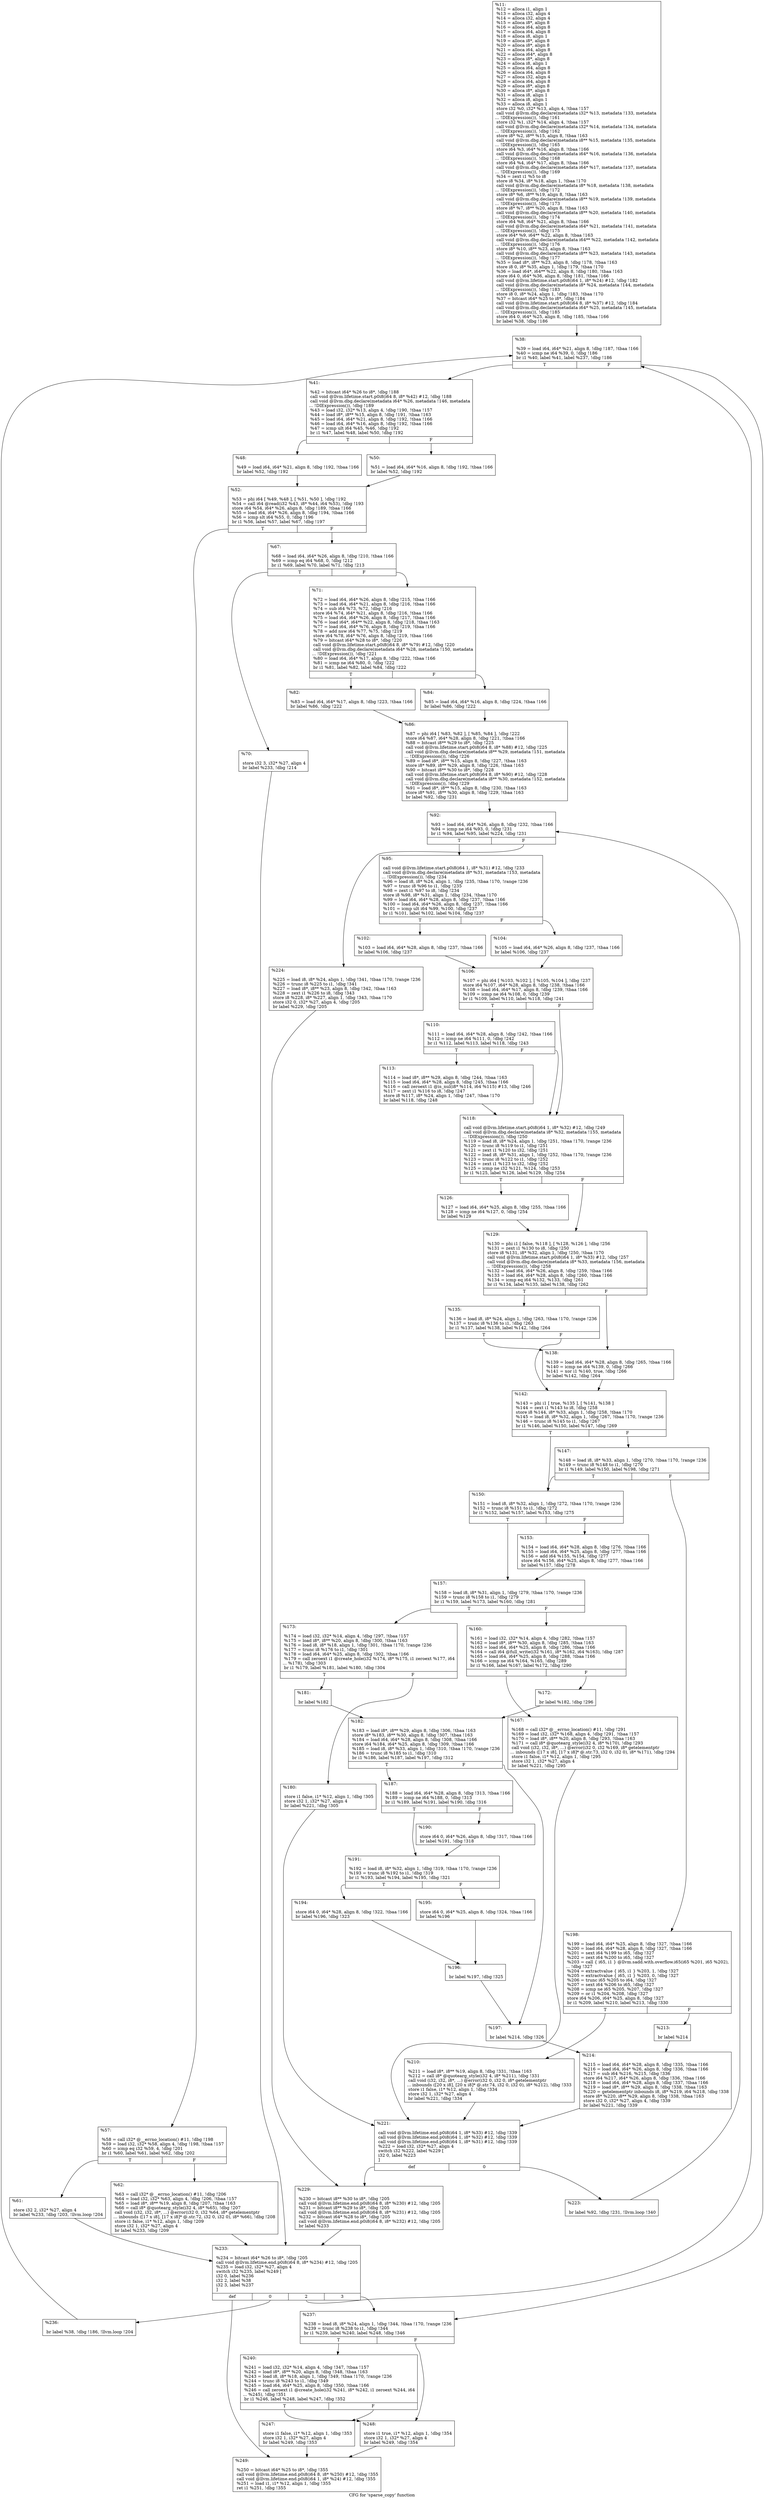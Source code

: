 digraph "CFG for 'sparse_copy' function" {
	label="CFG for 'sparse_copy' function";

	Node0x26658b0 [shape=record,label="{%11:\l  %12 = alloca i1, align 1\l  %13 = alloca i32, align 4\l  %14 = alloca i32, align 4\l  %15 = alloca i8*, align 8\l  %16 = alloca i64, align 8\l  %17 = alloca i64, align 8\l  %18 = alloca i8, align 1\l  %19 = alloca i8*, align 8\l  %20 = alloca i8*, align 8\l  %21 = alloca i64, align 8\l  %22 = alloca i64*, align 8\l  %23 = alloca i8*, align 8\l  %24 = alloca i8, align 1\l  %25 = alloca i64, align 8\l  %26 = alloca i64, align 8\l  %27 = alloca i32, align 4\l  %28 = alloca i64, align 8\l  %29 = alloca i8*, align 8\l  %30 = alloca i8*, align 8\l  %31 = alloca i8, align 1\l  %32 = alloca i8, align 1\l  %33 = alloca i8, align 1\l  store i32 %0, i32* %13, align 4, !tbaa !157\l  call void @llvm.dbg.declare(metadata i32* %13, metadata !133, metadata\l... !DIExpression()), !dbg !161\l  store i32 %1, i32* %14, align 4, !tbaa !157\l  call void @llvm.dbg.declare(metadata i32* %14, metadata !134, metadata\l... !DIExpression()), !dbg !162\l  store i8* %2, i8** %15, align 8, !tbaa !163\l  call void @llvm.dbg.declare(metadata i8** %15, metadata !135, metadata\l... !DIExpression()), !dbg !165\l  store i64 %3, i64* %16, align 8, !tbaa !166\l  call void @llvm.dbg.declare(metadata i64* %16, metadata !136, metadata\l... !DIExpression()), !dbg !168\l  store i64 %4, i64* %17, align 8, !tbaa !166\l  call void @llvm.dbg.declare(metadata i64* %17, metadata !137, metadata\l... !DIExpression()), !dbg !169\l  %34 = zext i1 %5 to i8\l  store i8 %34, i8* %18, align 1, !tbaa !170\l  call void @llvm.dbg.declare(metadata i8* %18, metadata !138, metadata\l... !DIExpression()), !dbg !172\l  store i8* %6, i8** %19, align 8, !tbaa !163\l  call void @llvm.dbg.declare(metadata i8** %19, metadata !139, metadata\l... !DIExpression()), !dbg !173\l  store i8* %7, i8** %20, align 8, !tbaa !163\l  call void @llvm.dbg.declare(metadata i8** %20, metadata !140, metadata\l... !DIExpression()), !dbg !174\l  store i64 %8, i64* %21, align 8, !tbaa !166\l  call void @llvm.dbg.declare(metadata i64* %21, metadata !141, metadata\l... !DIExpression()), !dbg !175\l  store i64* %9, i64** %22, align 8, !tbaa !163\l  call void @llvm.dbg.declare(metadata i64** %22, metadata !142, metadata\l... !DIExpression()), !dbg !176\l  store i8* %10, i8** %23, align 8, !tbaa !163\l  call void @llvm.dbg.declare(metadata i8** %23, metadata !143, metadata\l... !DIExpression()), !dbg !177\l  %35 = load i8*, i8** %23, align 8, !dbg !178, !tbaa !163\l  store i8 0, i8* %35, align 1, !dbg !179, !tbaa !170\l  %36 = load i64*, i64** %22, align 8, !dbg !180, !tbaa !163\l  store i64 0, i64* %36, align 8, !dbg !181, !tbaa !166\l  call void @llvm.lifetime.start.p0i8(i64 1, i8* %24) #12, !dbg !182\l  call void @llvm.dbg.declare(metadata i8* %24, metadata !144, metadata\l... !DIExpression()), !dbg !183\l  store i8 0, i8* %24, align 1, !dbg !183, !tbaa !170\l  %37 = bitcast i64* %25 to i8*, !dbg !184\l  call void @llvm.lifetime.start.p0i8(i64 8, i8* %37) #12, !dbg !184\l  call void @llvm.dbg.declare(metadata i64* %25, metadata !145, metadata\l... !DIExpression()), !dbg !185\l  store i64 0, i64* %25, align 8, !dbg !185, !tbaa !166\l  br label %38, !dbg !186\l}"];
	Node0x26658b0 -> Node0x251b2c0;
	Node0x251b2c0 [shape=record,label="{%38:\l\l  %39 = load i64, i64* %21, align 8, !dbg !187, !tbaa !166\l  %40 = icmp ne i64 %39, 0, !dbg !186\l  br i1 %40, label %41, label %237, !dbg !186\l|{<s0>T|<s1>F}}"];
	Node0x251b2c0:s0 -> Node0x251b310;
	Node0x251b2c0:s1 -> Node0x2667620;
	Node0x251b310 [shape=record,label="{%41:\l\l  %42 = bitcast i64* %26 to i8*, !dbg !188\l  call void @llvm.lifetime.start.p0i8(i64 8, i8* %42) #12, !dbg !188\l  call void @llvm.dbg.declare(metadata i64* %26, metadata !146, metadata\l... !DIExpression()), !dbg !189\l  %43 = load i32, i32* %13, align 4, !dbg !190, !tbaa !157\l  %44 = load i8*, i8** %15, align 8, !dbg !191, !tbaa !163\l  %45 = load i64, i64* %21, align 8, !dbg !192, !tbaa !166\l  %46 = load i64, i64* %16, align 8, !dbg !192, !tbaa !166\l  %47 = icmp ult i64 %45, %46, !dbg !192\l  br i1 %47, label %48, label %50, !dbg !192\l|{<s0>T|<s1>F}}"];
	Node0x251b310:s0 -> Node0x251b360;
	Node0x251b310:s1 -> Node0x251b3b0;
	Node0x251b360 [shape=record,label="{%48:\l\l  %49 = load i64, i64* %21, align 8, !dbg !192, !tbaa !166\l  br label %52, !dbg !192\l}"];
	Node0x251b360 -> Node0x251b400;
	Node0x251b3b0 [shape=record,label="{%50:\l\l  %51 = load i64, i64* %16, align 8, !dbg !192, !tbaa !166\l  br label %52, !dbg !192\l}"];
	Node0x251b3b0 -> Node0x251b400;
	Node0x251b400 [shape=record,label="{%52:\l\l  %53 = phi i64 [ %49, %48 ], [ %51, %50 ], !dbg !192\l  %54 = call i64 @read(i32 %43, i8* %44, i64 %53), !dbg !193\l  store i64 %54, i64* %26, align 8, !dbg !189, !tbaa !166\l  %55 = load i64, i64* %26, align 8, !dbg !194, !tbaa !166\l  %56 = icmp slt i64 %55, 0, !dbg !196\l  br i1 %56, label %57, label %67, !dbg !197\l|{<s0>T|<s1>F}}"];
	Node0x251b400:s0 -> Node0x251b450;
	Node0x251b400:s1 -> Node0x251b540;
	Node0x251b450 [shape=record,label="{%57:\l\l  %58 = call i32* @__errno_location() #11, !dbg !198\l  %59 = load i32, i32* %58, align 4, !dbg !198, !tbaa !157\l  %60 = icmp eq i32 %59, 4, !dbg !201\l  br i1 %60, label %61, label %62, !dbg !202\l|{<s0>T|<s1>F}}"];
	Node0x251b450:s0 -> Node0x251b4a0;
	Node0x251b450:s1 -> Node0x251b4f0;
	Node0x251b4a0 [shape=record,label="{%61:\l\l  store i32 2, i32* %27, align 4\l  br label %233, !dbg !203, !llvm.loop !204\l}"];
	Node0x251b4a0 -> Node0x2667580;
	Node0x251b4f0 [shape=record,label="{%62:\l\l  %63 = call i32* @__errno_location() #11, !dbg !206\l  %64 = load i32, i32* %63, align 4, !dbg !206, !tbaa !157\l  %65 = load i8*, i8** %19, align 8, !dbg !207, !tbaa !163\l  %66 = call i8* @quotearg_style(i32 4, i8* %65), !dbg !207\l  call void (i32, i32, i8*, ...) @error(i32 0, i32 %64, i8* getelementptr\l... inbounds ([17 x i8], [17 x i8]* @.str.72, i32 0, i32 0), i8* %66), !dbg !208\l  store i1 false, i1* %12, align 1, !dbg !209\l  store i32 1, i32* %27, align 4\l  br label %233, !dbg !209\l}"];
	Node0x251b4f0 -> Node0x2667580;
	Node0x251b540 [shape=record,label="{%67:\l\l  %68 = load i64, i64* %26, align 8, !dbg !210, !tbaa !166\l  %69 = icmp eq i64 %68, 0, !dbg !212\l  br i1 %69, label %70, label %71, !dbg !213\l|{<s0>T|<s1>F}}"];
	Node0x251b540:s0 -> Node0x251b590;
	Node0x251b540:s1 -> Node0x251b5e0;
	Node0x251b590 [shape=record,label="{%70:\l\l  store i32 3, i32* %27, align 4\l  br label %233, !dbg !214\l}"];
	Node0x251b590 -> Node0x2667580;
	Node0x251b5e0 [shape=record,label="{%71:\l\l  %72 = load i64, i64* %26, align 8, !dbg !215, !tbaa !166\l  %73 = load i64, i64* %21, align 8, !dbg !216, !tbaa !166\l  %74 = sub i64 %73, %72, !dbg !216\l  store i64 %74, i64* %21, align 8, !dbg !216, !tbaa !166\l  %75 = load i64, i64* %26, align 8, !dbg !217, !tbaa !166\l  %76 = load i64*, i64** %22, align 8, !dbg !218, !tbaa !163\l  %77 = load i64, i64* %76, align 8, !dbg !219, !tbaa !166\l  %78 = add nsw i64 %77, %75, !dbg !219\l  store i64 %78, i64* %76, align 8, !dbg !219, !tbaa !166\l  %79 = bitcast i64* %28 to i8*, !dbg !220\l  call void @llvm.lifetime.start.p0i8(i64 8, i8* %79) #12, !dbg !220\l  call void @llvm.dbg.declare(metadata i64* %28, metadata !150, metadata\l... !DIExpression()), !dbg !221\l  %80 = load i64, i64* %17, align 8, !dbg !222, !tbaa !166\l  %81 = icmp ne i64 %80, 0, !dbg !222\l  br i1 %81, label %82, label %84, !dbg !222\l|{<s0>T|<s1>F}}"];
	Node0x251b5e0:s0 -> Node0x251b630;
	Node0x251b5e0:s1 -> Node0x251b680;
	Node0x251b630 [shape=record,label="{%82:\l\l  %83 = load i64, i64* %17, align 8, !dbg !223, !tbaa !166\l  br label %86, !dbg !222\l}"];
	Node0x251b630 -> Node0x251b6d0;
	Node0x251b680 [shape=record,label="{%84:\l\l  %85 = load i64, i64* %16, align 8, !dbg !224, !tbaa !166\l  br label %86, !dbg !222\l}"];
	Node0x251b680 -> Node0x251b6d0;
	Node0x251b6d0 [shape=record,label="{%86:\l\l  %87 = phi i64 [ %83, %82 ], [ %85, %84 ], !dbg !222\l  store i64 %87, i64* %28, align 8, !dbg !221, !tbaa !166\l  %88 = bitcast i8** %29 to i8*, !dbg !225\l  call void @llvm.lifetime.start.p0i8(i64 8, i8* %88) #12, !dbg !225\l  call void @llvm.dbg.declare(metadata i8** %29, metadata !151, metadata\l... !DIExpression()), !dbg !226\l  %89 = load i8*, i8** %15, align 8, !dbg !227, !tbaa !163\l  store i8* %89, i8** %29, align 8, !dbg !226, !tbaa !163\l  %90 = bitcast i8** %30 to i8*, !dbg !228\l  call void @llvm.lifetime.start.p0i8(i64 8, i8* %90) #12, !dbg !228\l  call void @llvm.dbg.declare(metadata i8** %30, metadata !152, metadata\l... !DIExpression()), !dbg !229\l  %91 = load i8*, i8** %15, align 8, !dbg !230, !tbaa !163\l  store i8* %91, i8** %30, align 8, !dbg !229, !tbaa !163\l  br label %92, !dbg !231\l}"];
	Node0x251b6d0 -> Node0x251b720;
	Node0x251b720 [shape=record,label="{%92:\l\l  %93 = load i64, i64* %26, align 8, !dbg !232, !tbaa !166\l  %94 = icmp ne i64 %93, 0, !dbg !231\l  br i1 %94, label %95, label %224, !dbg !231\l|{<s0>T|<s1>F}}"];
	Node0x251b720:s0 -> Node0x251b770;
	Node0x251b720:s1 -> Node0x26674e0;
	Node0x251b770 [shape=record,label="{%95:\l\l  call void @llvm.lifetime.start.p0i8(i64 1, i8* %31) #12, !dbg !233\l  call void @llvm.dbg.declare(metadata i8* %31, metadata !153, metadata\l... !DIExpression()), !dbg !234\l  %96 = load i8, i8* %24, align 1, !dbg !235, !tbaa !170, !range !236\l  %97 = trunc i8 %96 to i1, !dbg !235\l  %98 = zext i1 %97 to i8, !dbg !234\l  store i8 %98, i8* %31, align 1, !dbg !234, !tbaa !170\l  %99 = load i64, i64* %28, align 8, !dbg !237, !tbaa !166\l  %100 = load i64, i64* %26, align 8, !dbg !237, !tbaa !166\l  %101 = icmp ult i64 %99, %100, !dbg !237\l  br i1 %101, label %102, label %104, !dbg !237\l|{<s0>T|<s1>F}}"];
	Node0x251b770:s0 -> Node0x251b7c0;
	Node0x251b770:s1 -> Node0x251b810;
	Node0x251b7c0 [shape=record,label="{%102:\l\l  %103 = load i64, i64* %28, align 8, !dbg !237, !tbaa !166\l  br label %106, !dbg !237\l}"];
	Node0x251b7c0 -> Node0x251b860;
	Node0x251b810 [shape=record,label="{%104:\l\l  %105 = load i64, i64* %26, align 8, !dbg !237, !tbaa !166\l  br label %106, !dbg !237\l}"];
	Node0x251b810 -> Node0x251b860;
	Node0x251b860 [shape=record,label="{%106:\l\l  %107 = phi i64 [ %103, %102 ], [ %105, %104 ], !dbg !237\l  store i64 %107, i64* %28, align 8, !dbg !238, !tbaa !166\l  %108 = load i64, i64* %17, align 8, !dbg !239, !tbaa !166\l  %109 = icmp ne i64 %108, 0, !dbg !239\l  br i1 %109, label %110, label %118, !dbg !241\l|{<s0>T|<s1>F}}"];
	Node0x251b860:s0 -> Node0x251b8b0;
	Node0x251b860:s1 -> Node0x251b950;
	Node0x251b8b0 [shape=record,label="{%110:\l\l  %111 = load i64, i64* %28, align 8, !dbg !242, !tbaa !166\l  %112 = icmp ne i64 %111, 0, !dbg !242\l  br i1 %112, label %113, label %118, !dbg !243\l|{<s0>T|<s1>F}}"];
	Node0x251b8b0:s0 -> Node0x251b900;
	Node0x251b8b0:s1 -> Node0x251b950;
	Node0x251b900 [shape=record,label="{%113:\l\l  %114 = load i8*, i8** %29, align 8, !dbg !244, !tbaa !163\l  %115 = load i64, i64* %28, align 8, !dbg !245, !tbaa !166\l  %116 = call zeroext i1 @is_nul(i8* %114, i64 %115) #13, !dbg !246\l  %117 = zext i1 %116 to i8, !dbg !247\l  store i8 %117, i8* %24, align 1, !dbg !247, !tbaa !170\l  br label %118, !dbg !248\l}"];
	Node0x251b900 -> Node0x251b950;
	Node0x251b950 [shape=record,label="{%118:\l\l  call void @llvm.lifetime.start.p0i8(i64 1, i8* %32) #12, !dbg !249\l  call void @llvm.dbg.declare(metadata i8* %32, metadata !155, metadata\l... !DIExpression()), !dbg !250\l  %119 = load i8, i8* %24, align 1, !dbg !251, !tbaa !170, !range !236\l  %120 = trunc i8 %119 to i1, !dbg !251\l  %121 = zext i1 %120 to i32, !dbg !251\l  %122 = load i8, i8* %31, align 1, !dbg !252, !tbaa !170, !range !236\l  %123 = trunc i8 %122 to i1, !dbg !252\l  %124 = zext i1 %123 to i32, !dbg !252\l  %125 = icmp ne i32 %121, %124, !dbg !253\l  br i1 %125, label %126, label %129, !dbg !254\l|{<s0>T|<s1>F}}"];
	Node0x251b950:s0 -> Node0x251b9a0;
	Node0x251b950:s1 -> Node0x251b9f0;
	Node0x251b9a0 [shape=record,label="{%126:\l\l  %127 = load i64, i64* %25, align 8, !dbg !255, !tbaa !166\l  %128 = icmp ne i64 %127, 0, !dbg !254\l  br label %129\l}"];
	Node0x251b9a0 -> Node0x251b9f0;
	Node0x251b9f0 [shape=record,label="{%129:\l\l  %130 = phi i1 [ false, %118 ], [ %128, %126 ], !dbg !256\l  %131 = zext i1 %130 to i8, !dbg !250\l  store i8 %131, i8* %32, align 1, !dbg !250, !tbaa !170\l  call void @llvm.lifetime.start.p0i8(i64 1, i8* %33) #12, !dbg !257\l  call void @llvm.dbg.declare(metadata i8* %33, metadata !156, metadata\l... !DIExpression()), !dbg !258\l  %132 = load i64, i64* %26, align 8, !dbg !259, !tbaa !166\l  %133 = load i64, i64* %28, align 8, !dbg !260, !tbaa !166\l  %134 = icmp eq i64 %132, %133, !dbg !261\l  br i1 %134, label %135, label %138, !dbg !262\l|{<s0>T|<s1>F}}"];
	Node0x251b9f0:s0 -> Node0x251ba40;
	Node0x251b9f0:s1 -> Node0x251ba90;
	Node0x251ba40 [shape=record,label="{%135:\l\l  %136 = load i8, i8* %24, align 1, !dbg !263, !tbaa !170, !range !236\l  %137 = trunc i8 %136 to i1, !dbg !263\l  br i1 %137, label %138, label %142, !dbg !264\l|{<s0>T|<s1>F}}"];
	Node0x251ba40:s0 -> Node0x251ba90;
	Node0x251ba40:s1 -> Node0x2666d10;
	Node0x251ba90 [shape=record,label="{%138:\l\l  %139 = load i64, i64* %28, align 8, !dbg !265, !tbaa !166\l  %140 = icmp ne i64 %139, 0, !dbg !266\l  %141 = xor i1 %140, true, !dbg !266\l  br label %142, !dbg !264\l}"];
	Node0x251ba90 -> Node0x2666d10;
	Node0x2666d10 [shape=record,label="{%142:\l\l  %143 = phi i1 [ true, %135 ], [ %141, %138 ]\l  %144 = zext i1 %143 to i8, !dbg !258\l  store i8 %144, i8* %33, align 1, !dbg !258, !tbaa !170\l  %145 = load i8, i8* %32, align 1, !dbg !267, !tbaa !170, !range !236\l  %146 = trunc i8 %145 to i1, !dbg !267\l  br i1 %146, label %150, label %147, !dbg !269\l|{<s0>T|<s1>F}}"];
	Node0x2666d10:s0 -> Node0x2666db0;
	Node0x2666d10:s1 -> Node0x2666d60;
	Node0x2666d60 [shape=record,label="{%147:\l\l  %148 = load i8, i8* %33, align 1, !dbg !270, !tbaa !170, !range !236\l  %149 = trunc i8 %148 to i1, !dbg !270\l  br i1 %149, label %150, label %198, !dbg !271\l|{<s0>T|<s1>F}}"];
	Node0x2666d60:s0 -> Node0x2666db0;
	Node0x2666d60:s1 -> Node0x2667300;
	Node0x2666db0 [shape=record,label="{%150:\l\l  %151 = load i8, i8* %32, align 1, !dbg !272, !tbaa !170, !range !236\l  %152 = trunc i8 %151 to i1, !dbg !272\l  br i1 %152, label %157, label %153, !dbg !275\l|{<s0>T|<s1>F}}"];
	Node0x2666db0:s0 -> Node0x2666e50;
	Node0x2666db0:s1 -> Node0x2666e00;
	Node0x2666e00 [shape=record,label="{%153:\l\l  %154 = load i64, i64* %28, align 8, !dbg !276, !tbaa !166\l  %155 = load i64, i64* %25, align 8, !dbg !277, !tbaa !166\l  %156 = add i64 %155, %154, !dbg !277\l  store i64 %156, i64* %25, align 8, !dbg !277, !tbaa !166\l  br label %157, !dbg !278\l}"];
	Node0x2666e00 -> Node0x2666e50;
	Node0x2666e50 [shape=record,label="{%157:\l\l  %158 = load i8, i8* %31, align 1, !dbg !279, !tbaa !170, !range !236\l  %159 = trunc i8 %158 to i1, !dbg !279\l  br i1 %159, label %173, label %160, !dbg !281\l|{<s0>T|<s1>F}}"];
	Node0x2666e50:s0 -> Node0x2666f90;
	Node0x2666e50:s1 -> Node0x2666ea0;
	Node0x2666ea0 [shape=record,label="{%160:\l\l  %161 = load i32, i32* %14, align 4, !dbg !282, !tbaa !157\l  %162 = load i8*, i8** %30, align 8, !dbg !285, !tbaa !163\l  %163 = load i64, i64* %25, align 8, !dbg !286, !tbaa !166\l  %164 = call i64 @full_write(i32 %161, i8* %162, i64 %163), !dbg !287\l  %165 = load i64, i64* %25, align 8, !dbg !288, !tbaa !166\l  %166 = icmp ne i64 %164, %165, !dbg !289\l  br i1 %166, label %167, label %172, !dbg !290\l|{<s0>T|<s1>F}}"];
	Node0x2666ea0:s0 -> Node0x2666ef0;
	Node0x2666ea0:s1 -> Node0x2666f40;
	Node0x2666ef0 [shape=record,label="{%167:\l\l  %168 = call i32* @__errno_location() #11, !dbg !291\l  %169 = load i32, i32* %168, align 4, !dbg !291, !tbaa !157\l  %170 = load i8*, i8** %20, align 8, !dbg !293, !tbaa !163\l  %171 = call i8* @quotearg_style(i32 4, i8* %170), !dbg !293\l  call void (i32, i32, i8*, ...) @error(i32 0, i32 %169, i8* getelementptr\l... inbounds ([17 x i8], [17 x i8]* @.str.73, i32 0, i32 0), i8* %171), !dbg !294\l  store i1 false, i1* %12, align 1, !dbg !295\l  store i32 1, i32* %27, align 4\l  br label %221, !dbg !295\l}"];
	Node0x2666ef0 -> Node0x2667440;
	Node0x2666f40 [shape=record,label="{%172:\l\l  br label %182, !dbg !296\l}"];
	Node0x2666f40 -> Node0x2667080;
	Node0x2666f90 [shape=record,label="{%173:\l\l  %174 = load i32, i32* %14, align 4, !dbg !297, !tbaa !157\l  %175 = load i8*, i8** %20, align 8, !dbg !300, !tbaa !163\l  %176 = load i8, i8* %18, align 1, !dbg !301, !tbaa !170, !range !236\l  %177 = trunc i8 %176 to i1, !dbg !301\l  %178 = load i64, i64* %25, align 8, !dbg !302, !tbaa !166\l  %179 = call zeroext i1 @create_hole(i32 %174, i8* %175, i1 zeroext %177, i64\l... %178), !dbg !303\l  br i1 %179, label %181, label %180, !dbg !304\l|{<s0>T|<s1>F}}"];
	Node0x2666f90:s0 -> Node0x2667030;
	Node0x2666f90:s1 -> Node0x2666fe0;
	Node0x2666fe0 [shape=record,label="{%180:\l\l  store i1 false, i1* %12, align 1, !dbg !305\l  store i32 1, i32* %27, align 4\l  br label %221, !dbg !305\l}"];
	Node0x2666fe0 -> Node0x2667440;
	Node0x2667030 [shape=record,label="{%181:\l\l  br label %182\l}"];
	Node0x2667030 -> Node0x2667080;
	Node0x2667080 [shape=record,label="{%182:\l\l  %183 = load i8*, i8** %29, align 8, !dbg !306, !tbaa !163\l  store i8* %183, i8** %30, align 8, !dbg !307, !tbaa !163\l  %184 = load i64, i64* %28, align 8, !dbg !308, !tbaa !166\l  store i64 %184, i64* %25, align 8, !dbg !309, !tbaa !166\l  %185 = load i8, i8* %33, align 1, !dbg !310, !tbaa !170, !range !236\l  %186 = trunc i8 %185 to i1, !dbg !310\l  br i1 %186, label %187, label %197, !dbg !312\l|{<s0>T|<s1>F}}"];
	Node0x2667080:s0 -> Node0x26670d0;
	Node0x2667080:s1 -> Node0x26672b0;
	Node0x26670d0 [shape=record,label="{%187:\l\l  %188 = load i64, i64* %28, align 8, !dbg !313, !tbaa !166\l  %189 = icmp ne i64 %188, 0, !dbg !313\l  br i1 %189, label %191, label %190, !dbg !316\l|{<s0>T|<s1>F}}"];
	Node0x26670d0:s0 -> Node0x2667170;
	Node0x26670d0:s1 -> Node0x2667120;
	Node0x2667120 [shape=record,label="{%190:\l\l  store i64 0, i64* %26, align 8, !dbg !317, !tbaa !166\l  br label %191, !dbg !318\l}"];
	Node0x2667120 -> Node0x2667170;
	Node0x2667170 [shape=record,label="{%191:\l\l  %192 = load i8, i8* %32, align 1, !dbg !319, !tbaa !170, !range !236\l  %193 = trunc i8 %192 to i1, !dbg !319\l  br i1 %193, label %194, label %195, !dbg !321\l|{<s0>T|<s1>F}}"];
	Node0x2667170:s0 -> Node0x26671c0;
	Node0x2667170:s1 -> Node0x2667210;
	Node0x26671c0 [shape=record,label="{%194:\l\l  store i64 0, i64* %28, align 8, !dbg !322, !tbaa !166\l  br label %196, !dbg !323\l}"];
	Node0x26671c0 -> Node0x2667260;
	Node0x2667210 [shape=record,label="{%195:\l\l  store i64 0, i64* %25, align 8, !dbg !324, !tbaa !166\l  br label %196\l}"];
	Node0x2667210 -> Node0x2667260;
	Node0x2667260 [shape=record,label="{%196:\l\l  br label %197, !dbg !325\l}"];
	Node0x2667260 -> Node0x26672b0;
	Node0x26672b0 [shape=record,label="{%197:\l\l  br label %214, !dbg !326\l}"];
	Node0x26672b0 -> Node0x26673f0;
	Node0x2667300 [shape=record,label="{%198:\l\l  %199 = load i64, i64* %25, align 8, !dbg !327, !tbaa !166\l  %200 = load i64, i64* %28, align 8, !dbg !327, !tbaa !166\l  %201 = sext i64 %199 to i65, !dbg !327\l  %202 = zext i64 %200 to i65, !dbg !327\l  %203 = call \{ i65, i1 \} @llvm.sadd.with.overflow.i65(i65 %201, i65 %202),\l... !dbg !327\l  %204 = extractvalue \{ i65, i1 \} %203, 1, !dbg !327\l  %205 = extractvalue \{ i65, i1 \} %203, 0, !dbg !327\l  %206 = trunc i65 %205 to i64, !dbg !327\l  %207 = sext i64 %206 to i65, !dbg !327\l  %208 = icmp ne i65 %205, %207, !dbg !327\l  %209 = or i1 %204, %208, !dbg !327\l  store i64 %206, i64* %25, align 8, !dbg !327\l  br i1 %209, label %210, label %213, !dbg !330\l|{<s0>T|<s1>F}}"];
	Node0x2667300:s0 -> Node0x2667350;
	Node0x2667300:s1 -> Node0x26673a0;
	Node0x2667350 [shape=record,label="{%210:\l\l  %211 = load i8*, i8** %19, align 8, !dbg !331, !tbaa !163\l  %212 = call i8* @quotearg_style(i32 4, i8* %211), !dbg !331\l  call void (i32, i32, i8*, ...) @error(i32 0, i32 0, i8* getelementptr\l... inbounds ([20 x i8], [20 x i8]* @.str.74, i32 0, i32 0), i8* %212), !dbg !333\l  store i1 false, i1* %12, align 1, !dbg !334\l  store i32 1, i32* %27, align 4\l  br label %221, !dbg !334\l}"];
	Node0x2667350 -> Node0x2667440;
	Node0x26673a0 [shape=record,label="{%213:\l\l  br label %214\l}"];
	Node0x26673a0 -> Node0x26673f0;
	Node0x26673f0 [shape=record,label="{%214:\l\l  %215 = load i64, i64* %28, align 8, !dbg !335, !tbaa !166\l  %216 = load i64, i64* %26, align 8, !dbg !336, !tbaa !166\l  %217 = sub i64 %216, %215, !dbg !336\l  store i64 %217, i64* %26, align 8, !dbg !336, !tbaa !166\l  %218 = load i64, i64* %28, align 8, !dbg !337, !tbaa !166\l  %219 = load i8*, i8** %29, align 8, !dbg !338, !tbaa !163\l  %220 = getelementptr inbounds i8, i8* %219, i64 %218, !dbg !338\l  store i8* %220, i8** %29, align 8, !dbg !338, !tbaa !163\l  store i32 0, i32* %27, align 4, !dbg !339\l  br label %221, !dbg !339\l}"];
	Node0x26673f0 -> Node0x2667440;
	Node0x2667440 [shape=record,label="{%221:\l\l  call void @llvm.lifetime.end.p0i8(i64 1, i8* %33) #12, !dbg !339\l  call void @llvm.lifetime.end.p0i8(i64 1, i8* %32) #12, !dbg !339\l  call void @llvm.lifetime.end.p0i8(i64 1, i8* %31) #12, !dbg !339\l  %222 = load i32, i32* %27, align 4\l  switch i32 %222, label %229 [\l    i32 0, label %223\l  ]\l|{<s0>def|<s1>0}}"];
	Node0x2667440:s0 -> Node0x2667530;
	Node0x2667440:s1 -> Node0x2667490;
	Node0x2667490 [shape=record,label="{%223:\l\l  br label %92, !dbg !231, !llvm.loop !340\l}"];
	Node0x2667490 -> Node0x251b720;
	Node0x26674e0 [shape=record,label="{%224:\l\l  %225 = load i8, i8* %24, align 1, !dbg !341, !tbaa !170, !range !236\l  %226 = trunc i8 %225 to i1, !dbg !341\l  %227 = load i8*, i8** %23, align 8, !dbg !342, !tbaa !163\l  %228 = zext i1 %226 to i8, !dbg !343\l  store i8 %228, i8* %227, align 1, !dbg !343, !tbaa !170\l  store i32 0, i32* %27, align 4, !dbg !205\l  br label %229, !dbg !205\l}"];
	Node0x26674e0 -> Node0x2667530;
	Node0x2667530 [shape=record,label="{%229:\l\l  %230 = bitcast i8** %30 to i8*, !dbg !205\l  call void @llvm.lifetime.end.p0i8(i64 8, i8* %230) #12, !dbg !205\l  %231 = bitcast i8** %29 to i8*, !dbg !205\l  call void @llvm.lifetime.end.p0i8(i64 8, i8* %231) #12, !dbg !205\l  %232 = bitcast i64* %28 to i8*, !dbg !205\l  call void @llvm.lifetime.end.p0i8(i64 8, i8* %232) #12, !dbg !205\l  br label %233\l}"];
	Node0x2667530 -> Node0x2667580;
	Node0x2667580 [shape=record,label="{%233:\l\l  %234 = bitcast i64* %26 to i8*, !dbg !205\l  call void @llvm.lifetime.end.p0i8(i64 8, i8* %234) #12, !dbg !205\l  %235 = load i32, i32* %27, align 4\l  switch i32 %235, label %249 [\l    i32 0, label %236\l    i32 2, label %38\l    i32 3, label %237\l  ]\l|{<s0>def|<s1>0|<s2>2|<s3>3}}"];
	Node0x2667580:s0 -> Node0x2667760;
	Node0x2667580:s1 -> Node0x26675d0;
	Node0x2667580:s2 -> Node0x251b2c0;
	Node0x2667580:s3 -> Node0x2667620;
	Node0x26675d0 [shape=record,label="{%236:\l\l  br label %38, !dbg !186, !llvm.loop !204\l}"];
	Node0x26675d0 -> Node0x251b2c0;
	Node0x2667620 [shape=record,label="{%237:\l\l  %238 = load i8, i8* %24, align 1, !dbg !344, !tbaa !170, !range !236\l  %239 = trunc i8 %238 to i1, !dbg !344\l  br i1 %239, label %240, label %248, !dbg !346\l|{<s0>T|<s1>F}}"];
	Node0x2667620:s0 -> Node0x2667670;
	Node0x2667620:s1 -> Node0x2667710;
	Node0x2667670 [shape=record,label="{%240:\l\l  %241 = load i32, i32* %14, align 4, !dbg !347, !tbaa !157\l  %242 = load i8*, i8** %20, align 8, !dbg !348, !tbaa !163\l  %243 = load i8, i8* %18, align 1, !dbg !349, !tbaa !170, !range !236\l  %244 = trunc i8 %243 to i1, !dbg !349\l  %245 = load i64, i64* %25, align 8, !dbg !350, !tbaa !166\l  %246 = call zeroext i1 @create_hole(i32 %241, i8* %242, i1 zeroext %244, i64\l... %245), !dbg !351\l  br i1 %246, label %248, label %247, !dbg !352\l|{<s0>T|<s1>F}}"];
	Node0x2667670:s0 -> Node0x2667710;
	Node0x2667670:s1 -> Node0x26676c0;
	Node0x26676c0 [shape=record,label="{%247:\l\l  store i1 false, i1* %12, align 1, !dbg !353\l  store i32 1, i32* %27, align 4\l  br label %249, !dbg !353\l}"];
	Node0x26676c0 -> Node0x2667760;
	Node0x2667710 [shape=record,label="{%248:\l\l  store i1 true, i1* %12, align 1, !dbg !354\l  store i32 1, i32* %27, align 4\l  br label %249, !dbg !354\l}"];
	Node0x2667710 -> Node0x2667760;
	Node0x2667760 [shape=record,label="{%249:\l\l  %250 = bitcast i64* %25 to i8*, !dbg !355\l  call void @llvm.lifetime.end.p0i8(i64 8, i8* %250) #12, !dbg !355\l  call void @llvm.lifetime.end.p0i8(i64 1, i8* %24) #12, !dbg !355\l  %251 = load i1, i1* %12, align 1, !dbg !355\l  ret i1 %251, !dbg !355\l}"];
}
